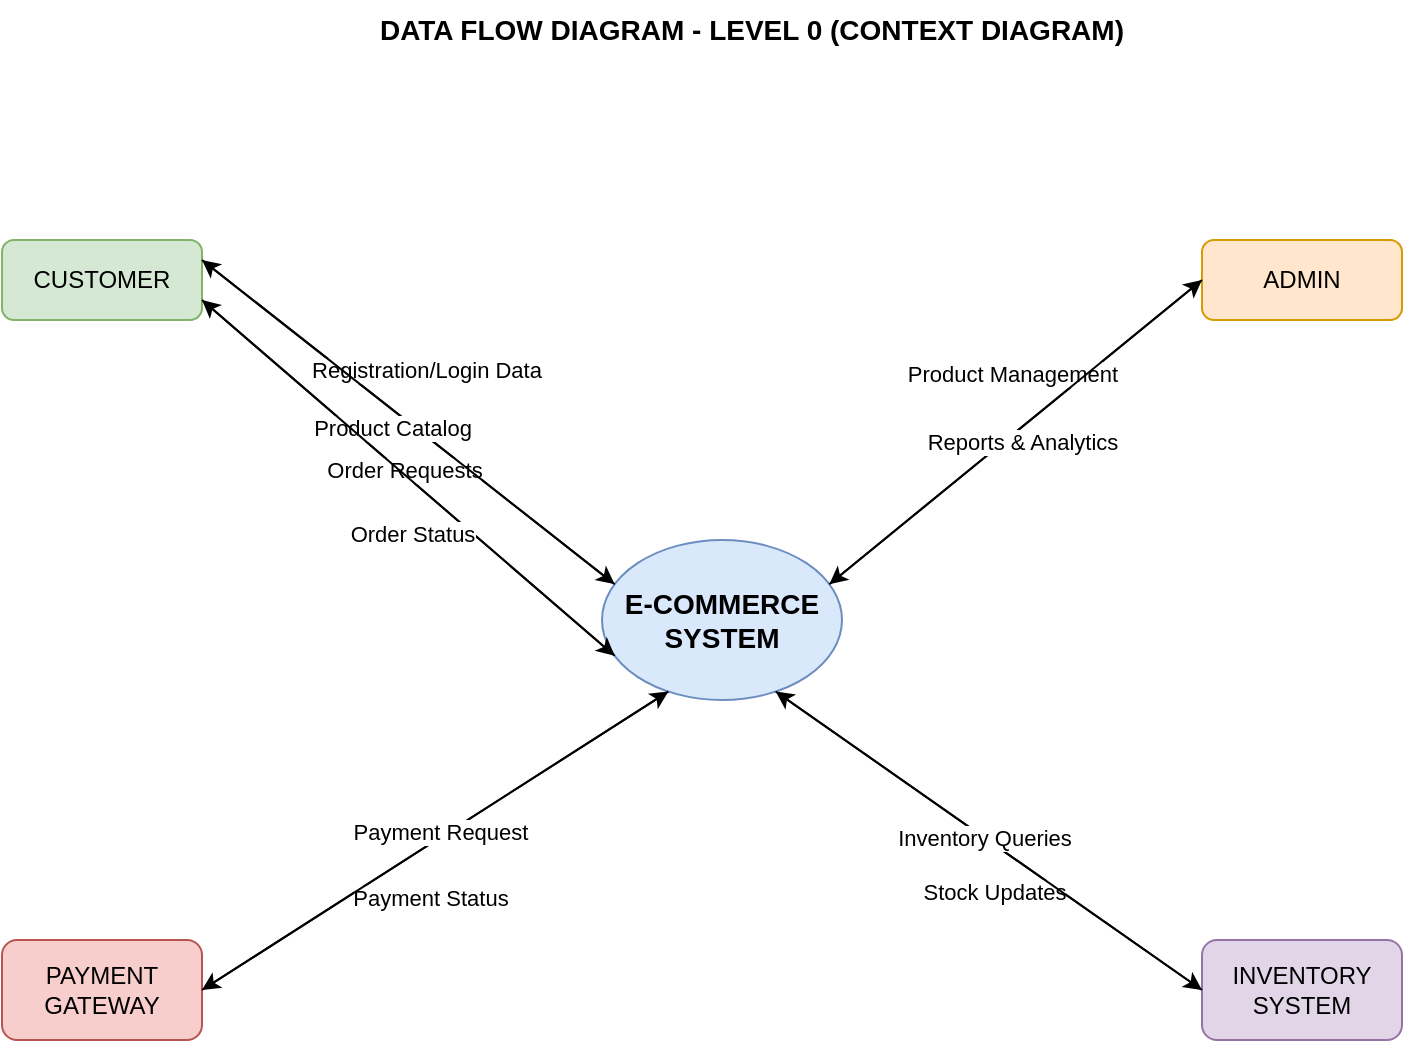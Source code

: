 <mxfile version="24.2.5" type="device">
  <diagram id="DFD_Level0" name="Level 0 - Context Diagram">
    <mxGraphModel dx="1422" dy="762" grid="1" gridSize="10" guides="1" tooltips="1" connect="1" arrows="1" fold="1" page="1" pageScale="1" pageWidth="1169" pageHeight="827" math="0" shadow="0">
      <root>
        <mxCell id="0" />
        <mxCell id="1" parent="0" />
        
        <!-- Title -->
        <mxCell id="2" value="DATA FLOW DIAGRAM - LEVEL 0 (CONTEXT DIAGRAM)" style="text;html=1;strokeColor=none;fillColor=none;align=center;verticalAlign=middle;whiteSpace=wrap;rounded=0;fontSize=14;fontStyle=1;" vertex="1" parent="1">
          <mxGeometry x="300" y="30" width="450" height="30" as="geometry" />
        </mxCell>
        
        <!-- Central System -->
        <mxCell id="3" value="E-COMMERCE&#xa;SYSTEM" style="ellipse;whiteSpace=wrap;html=1;fillColor=#dae8fc;strokeColor=#6c8ebf;fontStyle=1;fontSize=14;" vertex="1" parent="1">
          <mxGeometry x="450" y="300" width="120" height="80" as="geometry" />
        </mxCell>
        
        <!-- Customer -->
        <mxCell id="4" value="CUSTOMER" style="rounded=1;whiteSpace=wrap;html=1;fillColor=#d5e8d4;strokeColor=#82b366;" vertex="1" parent="1">
          <mxGeometry x="150" y="150" width="100" height="40" as="geometry" />
        </mxCell>
        
        <!-- Admin -->
        <mxCell id="5" value="ADMIN" style="rounded=1;whiteSpace=wrap;html=1;fillColor=#ffe6cc;strokeColor=#d79b00;" vertex="1" parent="1">
          <mxGeometry x="750" y="150" width="100" height="40" as="geometry" />
        </mxCell>
        
        <!-- Payment Gateway -->
        <mxCell id="6" value="PAYMENT&#xa;GATEWAY" style="rounded=1;whiteSpace=wrap;html=1;fillColor=#f8cecc;strokeColor=#b85450;" vertex="1" parent="1">
          <mxGeometry x="150" y="500" width="100" height="50" as="geometry" />
        </mxCell>
        
        <!-- Inventory System -->
        <mxCell id="7" value="INVENTORY&#xa;SYSTEM" style="rounded=1;whiteSpace=wrap;html=1;fillColor=#e1d5e7;strokeColor=#9673a6;" vertex="1" parent="1">
          <mxGeometry x="750" y="500" width="100" height="50" as="geometry" />
        </mxCell>
        
        <!-- Data Flows from Customer -->
        <mxCell id="8" value="" style="endArrow=classic;html=1;rounded=0;exitX=1;exitY=0.25;exitDx=0;exitDy=0;entryX=0;entryY=0.25;entryDx=0;entryDy=0;" edge="1" parent="1" source="4" target="3">
          <mxGeometry width="50" height="50" relative="1" as="geometry">
            <mxPoint x="400" y="350" as="sourcePoint" />
            <mxPoint x="450" y="300" as="targetPoint" />
          </mxGeometry>
        </mxCell>
        <mxCell id="9" value="Registration/Login Data" style="edgeLabel;html=1;align=center;verticalAlign=middle;resizable=0;points=[];" vertex="1" connectable="0" parent="8">
          <mxGeometry x="-0.2" y="-2" relative="1" as="geometry">
            <mxPoint x="30" y="-12" as="offset" />
          </mxGeometry>
        </mxCell>
        
        <mxCell id="10" value="" style="endArrow=classic;html=1;rounded=0;exitX=1;exitY=0.75;exitDx=0;exitDy=0;entryX=0;entryY=0.75;entryDx=0;entryDy=0;" edge="1" parent="1" source="4" target="3">
          <mxGeometry width="50" height="50" relative="1" as="geometry">
            <mxPoint x="400" y="350" as="sourcePoint" />
            <mxPoint x="450" y="300" as="targetPoint" />
          </mxGeometry>
        </mxCell>
        <mxCell id="11" value="Order Requests" style="edgeLabel;html=1;align=center;verticalAlign=middle;resizable=0;points=[];" vertex="1" connectable="0" parent="10">
          <mxGeometry x="-0.2" y="-2" relative="1" as="geometry">
            <mxPoint x="20" y="12" as="offset" />
          </mxGeometry>
        </mxCell>
        
        <!-- Data Flows to Customer -->
        <mxCell id="12" value="" style="endArrow=classic;html=1;rounded=0;exitX=0;exitY=0.25;exitDx=0;exitDy=0;entryX=1;entryY=0.25;entryDx=0;entryDy=0;" edge="1" parent="1" source="3" target="4">
          <mxGeometry width="50" height="50" relative="1" as="geometry">
            <mxPoint x="400" y="350" as="sourcePoint" />
            <mxPoint x="450" y="300" as="targetPoint" />
          </mxGeometry>
        </mxCell>
        <mxCell id="13" value="Product Catalog" style="edgeLabel;html=1;align=center;verticalAlign=middle;resizable=0;points=[];" vertex="1" connectable="0" parent="12">
          <mxGeometry x="-0.2" y="-2" relative="1" as="geometry">
            <mxPoint x="-30" y="-12" as="offset" />
          </mxGeometry>
        </mxCell>
        
        <mxCell id="14" value="" style="endArrow=classic;html=1;rounded=0;exitX=0;exitY=0.75;exitDx=0;exitDy=0;entryX=1;entryY=0.75;entryDx=0;entryDy=0;" edge="1" parent="1" source="3" target="4">
          <mxGeometry width="50" height="50" relative="1" as="geometry">
            <mxPoint x="400" y="350" as="sourcePoint" />
            <mxPoint x="450" y="300" as="targetPoint" />
          </mxGeometry>
        </mxCell>
        <mxCell id="15" value="Order Status" style="edgeLabel;html=1;align=center;verticalAlign=middle;resizable=0;points=[];" vertex="1" connectable="0" parent="14">
          <mxGeometry x="-0.2" y="-2" relative="1" as="geometry">
            <mxPoint x="-20" y="12" as="offset" />
          </mxGeometry>
        </mxCell>
        
        <!-- Data Flows from Admin -->
        <mxCell id="16" value="" style="endArrow=classic;html=1;rounded=0;exitX=0;exitY=0.5;exitDx=0;exitDy=0;entryX=1;entryY=0.25;entryDx=0;entryDy=0;" edge="1" parent="1" source="5" target="3">
          <mxGeometry width="50" height="50" relative="1" as="geometry">
            <mxPoint x="400" y="350" as="sourcePoint" />
            <mxPoint x="450" y="300" as="targetPoint" />
          </mxGeometry>
        </mxCell>
        <mxCell id="17" value="Product Management" style="edgeLabel;html=1;align=center;verticalAlign=middle;resizable=0;points=[];" vertex="1" connectable="0" parent="16">
          <mxGeometry x="-0.2" y="-2" relative="1" as="geometry">
            <mxPoint x="-20" y="-12" as="offset" />
          </mxGeometry>
        </mxCell>
        
        <!-- Data Flows to Admin -->
        <mxCell id="18" value="" style="endArrow=classic;html=1;rounded=0;exitX=1;exitY=0.25;exitDx=0;exitDy=0;entryX=0;entryY=0.5;entryDx=0;entryDy=0;" edge="1" parent="1" source="3" target="5">
          <mxGeometry width="50" height="50" relative="1" as="geometry">
            <mxPoint x="400" y="350" as="sourcePoint" />
            <mxPoint x="450" y="300" as="targetPoint" />
          </mxGeometry>
        </mxCell>
        <mxCell id="19" value="Reports &amp; Analytics" style="edgeLabel;html=1;align=center;verticalAlign=middle;resizable=0;points=[];" vertex="1" connectable="0" parent="18">
          <mxGeometry x="-0.2" y="-2" relative="1" as="geometry">
            <mxPoint x="20" y="-12" as="offset" />
          </mxGeometry>
        </mxCell>
        
        <!-- Payment Gateway Flows -->
        <mxCell id="20" value="" style="endArrow=classic;html=1;rounded=0;exitX=1;exitY=0.5;exitDx=0;exitDy=0;entryX=0.25;entryY=1;entryDx=0;entryDy=0;" edge="1" parent="1" source="6" target="3">
          <mxGeometry width="50" height="50" relative="1" as="geometry">
            <mxPoint x="400" y="450" as="sourcePoint" />
            <mxPoint x="450" y="400" as="targetPoint" />
          </mxGeometry>
        </mxCell>
        <mxCell id="21" value="Payment Status" style="edgeLabel;html=1;align=center;verticalAlign=middle;resizable=0;points=[];" vertex="1" connectable="0" parent="20">
          <mxGeometry x="-0.2" y="-2" relative="1" as="geometry">
            <mxPoint x="20" y="12" as="offset" />
          </mxGeometry>
        </mxCell>
        
        <mxCell id="22" value="" style="endArrow=classic;html=1;rounded=0;exitX=0.25;exitY=1;exitDx=0;exitDy=0;entryX=1;entryY=0.5;entryDx=0;entryDy=0;" edge="1" parent="1" source="3" target="6">
          <mxGeometry width="50" height="50" relative="1" as="geometry">
            <mxPoint x="400" y="450" as="sourcePoint" />
            <mxPoint x="450" y="400" as="targetPoint" />
          </mxGeometry>
        </mxCell>
        <mxCell id="23" value="Payment Request" style="edgeLabel;html=1;align=center;verticalAlign=middle;resizable=0;points=[];" vertex="1" connectable="0" parent="22">
          <mxGeometry x="-0.2" y="-2" relative="1" as="geometry">
            <mxPoint x="-20" y="12" as="offset" />
          </mxGeometry>
        </mxCell>
        
        <!-- Inventory Flows -->
        <mxCell id="24" value="" style="endArrow=classic;html=1;rounded=0;exitX=0;exitY=0.5;exitDx=0;exitDy=0;entryX=0.75;entryY=1;entryDx=0;entryDy=0;" edge="1" parent="1" source="7" target="3">
          <mxGeometry width="50" height="50" relative="1" as="geometry">
            <mxPoint x="400" y="450" as="sourcePoint" />
            <mxPoint x="450" y="400" as="targetPoint" />
          </mxGeometry>
        </mxCell>
        <mxCell id="25" value="Stock Updates" style="edgeLabel;html=1;align=center;verticalAlign=middle;resizable=0;points=[];" vertex="1" connectable="0" parent="24">
          <mxGeometry x="-0.2" y="-2" relative="1" as="geometry">
            <mxPoint x="-20" y="12" as="offset" />
          </mxGeometry>
        </mxCell>
        
        <mxCell id="26" value="" style="endArrow=classic;html=1;rounded=0;exitX=0.75;exitY=1;exitDx=0;exitDy=0;entryX=0;entryY=0.5;entryDx=0;entryDy=0;" edge="1" parent="1" source="3" target="7">
          <mxGeometry width="50" height="50" relative="1" as="geometry">
            <mxPoint x="400" y="450" as="sourcePoint" />
            <mxPoint x="450" y="400" as="targetPoint" />
          </mxGeometry>
        </mxCell>
        <mxCell id="27" value="Inventory Queries" style="edgeLabel;html=1;align=center;verticalAlign=middle;resizable=0;points=[];" vertex="1" connectable="0" parent="26">
          <mxGeometry x="-0.2" y="-2" relative="1" as="geometry">
            <mxPoint x="20" y="12" as="offset" />
          </mxGeometry>
        </mxCell>
        
      </root>
    </mxGraphModel>
  </diagram>
  <diagram id="DFD_Level1" name="Level 1 - Main Processes">
    <mxGraphModel dx="1422" dy="762" grid="1" gridSize="10" guides="1" tooltips="1" connect="1" arrows="1" fold="1" page="1" pageScale="1" pageWidth="1169" pageHeight="827" math="0" shadow="0">
      <root>
        <mxCell id="0" />
        <mxCell id="1" parent="0" />
        
        <!-- Title -->
        <mxCell id="2" value="DATA FLOW DIAGRAM - LEVEL 1 (MAIN PROCESSES)" style="text;html=1;strokeColor=none;fillColor=none;align=center;verticalAlign=middle;whiteSpace=wrap;rounded=0;fontSize=14;fontStyle=1;" vertex="1" parent="1">
          <mxGeometry x="300" y="20" width="450" height="30" as="geometry" />
        </mxCell>
        
        <!-- External Entities -->
        <mxCell id="3" value="CUSTOMER" style="rounded=1;whiteSpace=wrap;html=1;fillColor=#d5e8d4;strokeColor=#82b366;" vertex="1" parent="1">
          <mxGeometry x="80" y="150" width="80" height="40" as="geometry" />
        </mxCell>
        
        <mxCell id="4" value="ADMIN" style="rounded=1;whiteSpace=wrap;html=1;fillColor=#ffe6cc;strokeColor=#d79b00;" vertex="1" parent="1">
          <mxGeometry x="80" y="350" width="80" height="40" as="geometry" />
        </mxCell>
        
        <!-- Main Processes -->
        <mxCell id="5" value="1.0&#xa;USER&#xa;MANAGEMENT" style="ellipse;whiteSpace=wrap;html=1;fillColor=#dae8fc;strokeColor=#6c8ebf;" vertex="1" parent="1">
          <mxGeometry x="250" y="100" width="100" height="80" as="geometry" />
        </mxCell>
        
        <mxCell id="6" value="2.0&#xa;PRODUCT&#xa;MANAGEMENT" style="ellipse;whiteSpace=wrap;html=1;fillColor=#f8cecc;strokeColor=#b85450;" vertex="1" parent="1">
          <mxGeometry x="450" y="100" width="100" height="80" as="geometry" />
        </mxCell>
        
        <mxCell id="7" value="3.0&#xa;ORDER&#xa;PROCESSING" style="ellipse;whiteSpace=wrap;html=1;fillColor=#e1d5e7;strokeColor=#9673a6;" vertex="1" parent="1">
          <mxGeometry x="650" y="200" width="100" height="80" as="geometry" />
        </mxCell>
        
        <mxCell id="8" value="4.0&#xa;CART&#xa;MANAGEMENT" style="ellipse;whiteSpace=wrap;html=1;fillColor=#fff2cc;strokeColor=#d6b656;" vertex="1" parent="1">
          <mxGeometry x="450" y="300" width="100" height="80" as="geometry" />
        </mxCell>
        
        <mxCell id="9" value="5.0&#xa;PAYMENT&#xa;PROCESSING" style="ellipse;whiteSpace=wrap;html=1;fillColor=#d5e8d4;strokeColor=#82b366;" vertex="1" parent="1">
          <mxGeometry x="250" y="400" width="100" height="80" as="geometry" />
        </mxCell>
        
        <!-- Data Stores -->
        <mxCell id="10" value="D1    USERS" style="shape=partialRectangle;whiteSpace=wrap;html=1;left=0;right=0;fillColor=none;strokeColor=#000000;" vertex="1" parent="1">
          <mxGeometry x="280" y="250" width="120" height="20" as="geometry" />
        </mxCell>
        
        <mxCell id="11" value="D2    PRODUCTS" style="shape=partialRectangle;whiteSpace=wrap;html=1;left=0;right=0;fillColor=none;strokeColor=#000000;" vertex="1" parent="1">
          <mxGeometry x="480" y="50" width="120" height="20" as="geometry" />
        </mxCell>
        
        <mxCell id="12" value="D3    ORDERS" style="shape=partialRectangle;whiteSpace=wrap;html=1;left=0;right=0;fillColor=none;strokeColor=#000000;" vertex="1" parent="1">
          <mxGeometry x="680" y="320" width="120" height="20" as="geometry" />
        </mxCell>
        
        <mxCell id="13" value="D4    CART" style="shape=partialRectangle;whiteSpace=wrap;html=1;left=0;right=0;fillColor=none;strokeColor=#000000;" vertex="1" parent="1">
          <mxGeometry x="480" y="420" width="120" height="20" as="geometry" />
        </mxCell>
        
        <!-- Data Flows -->
        <!-- Customer to User Management -->
        <mxCell id="14" value="" style="endArrow=classic;html=1;rounded=0;exitX=1;exitY=0.5;exitDx=0;exitDy=0;entryX=0;entryY=0.5;entryDx=0;entryDy=0;" edge="1" parent="1" source="3" target="5">
          <mxGeometry width="50" height="50" relative="1" as="geometry">
            <mxPoint x="350" y="300" as="sourcePoint" />
            <mxPoint x="400" y="250" as="targetPoint" />
          </mxGeometry>
        </mxCell>
        <mxCell id="15" value="Registration/Login" style="edgeLabel;html=1;align=center;verticalAlign=middle;resizable=0;points=[];" vertex="1" connectable="0" parent="14">
          <mxGeometry x="-0.1" y="-2" relative="1" as="geometry">
            <mxPoint y="-12" as="offset" />
          </mxGeometry>
        </mxCell>
        
        <!-- Customer to Cart Management -->
        <mxCell id="16" value="" style="endArrow=classic;html=1;rounded=0;exitX=1;exitY=1;exitDx=0;exitDy=0;entryX=0;entryY=0;entryDx=0;entryDy=0;" edge="1" parent="1" source="3" target="8">
          <mxGeometry width="50" height="50" relative="1" as="geometry">
            <mxPoint x="350" y="300" as="sourcePoint" />
            <mxPoint x="400" y="250" as="targetPoint" />
          </mxGeometry>
        </mxCell>
        <mxCell id="17" value="Add to Cart" style="edgeLabel;html=1;align=center;verticalAlign=middle;resizable=0;points=[];" vertex="1" connectable="0" parent="16">
          <mxGeometry x="-0.1" y="-2" relative="1" as="geometry">
            <mxPoint x="20" y="-12" as="offset" />
          </mxGeometry>
        </mxCell>
        
        <!-- Admin to Product Management -->
        <mxCell id="18" value="" style="endArrow=classic;html=1;rounded=0;exitX=1;exitY=0;exitDx=0;exitDy=0;entryX=0;entryY=1;entryDx=0;entryDy=0;" edge="1" parent="1" source="4" target="6">
          <mxGeometry width="50" height="50" relative="1" as="geometry">
            <mxPoint x="350" y="300" as="sourcePoint" />
            <mxPoint x="400" y="250" as="targetPoint" />
          </mxGeometry>
        </mxCell>
        <mxCell id="19" value="Manage Products" style="edgeLabel;html=1;align=center;verticalAlign=middle;resizable=0;points=[];" vertex="1" connectable="0" parent="18">
          <mxGeometry x="-0.1" y="-2" relative="1" as="geometry">
            <mxPoint x="20" y="12" as="offset" />
          </mxGeometry>
        </mxCell>
        
      </root>
    </mxGraphModel>
  </diagram>
</mxfile>